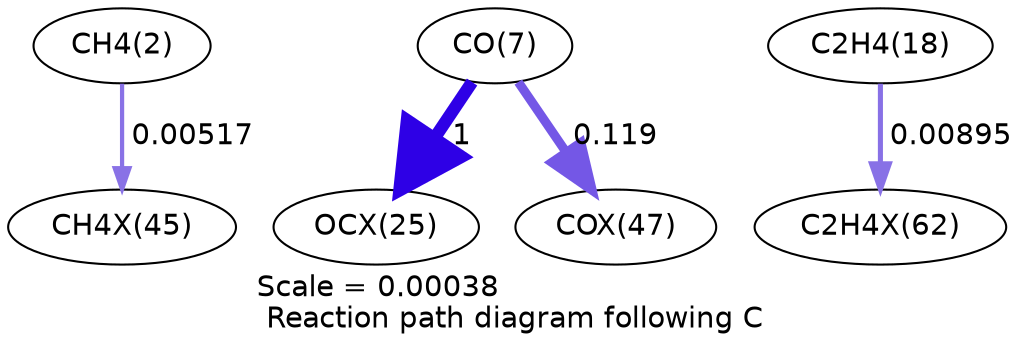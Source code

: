 digraph reaction_paths {
center=1;
s4 -> s71[fontname="Helvetica", penwidth=2.03, arrowsize=1.01, color="0.7, 0.505, 0.9"
, label=" 0.00517"];
s9 -> s67[fontname="Helvetica", penwidth=6, arrowsize=3, color="0.7, 1.5, 0.9"
, label=" 1"];
s9 -> s73[fontname="Helvetica", penwidth=4.39, arrowsize=2.2, color="0.7, 0.619, 0.9"
, label=" 0.119"];
s20 -> s81[fontname="Helvetica", penwidth=2.44, arrowsize=1.22, color="0.7, 0.509, 0.9"
, label=" 0.00895"];
s4 [ fontname="Helvetica", label="CH4(2)"];
s9 [ fontname="Helvetica", label="CO(7)"];
s20 [ fontname="Helvetica", label="C2H4(18)"];
s67 [ fontname="Helvetica", label="OCX(25)"];
s71 [ fontname="Helvetica", label="CH4X(45)"];
s73 [ fontname="Helvetica", label="COX(47)"];
s81 [ fontname="Helvetica", label="C2H4X(62)"];
 label = "Scale = 0.00038\l Reaction path diagram following C";
 fontname = "Helvetica";
}

